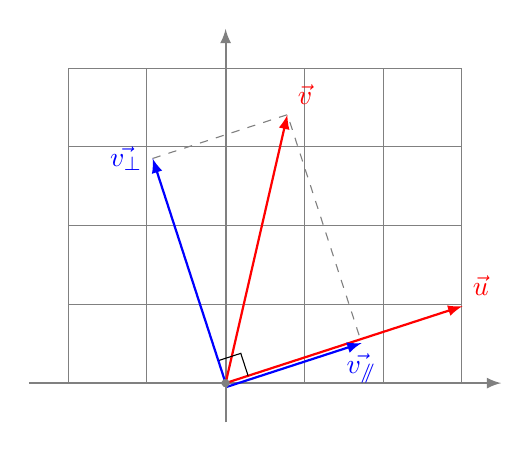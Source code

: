 ﻿\begin{tikzpicture}
     \draw[thin, gray] (-2,0) grid ++(5,4) ;

      \draw[->,>=latex,thick, gray] (-2.5,0)--(3.5,0);% node[below,black] {$x$};
      \draw[->,>=latex,thick, gray] (0,-0.5)--(0,4.5); % node[right,black] {$y$};
\begin{scope}[rotate=18]
  \def\x{1.8};
  \def\y{3};

   \draw[->,>=latex,thick, red] (0,0)--({sqrt(10)},0) node[above right] {$\vec u$};
   \draw[->,>=latex,thick, red] (0,0)--(\x,\y) node[above right] {$\vec v$};

  \draw (0.3,0) -- ++(0,0.3) -- ++(-0.3,0);

  \draw[gray,dashed] (0,\y) -- (\x,\y) -- (\x,0);

   \draw[->,>=latex,thick, blue] (0,-0.05)--++(\x,0) node[below] {$\vec{v_{/\!\!/}}$};
   \draw[->,>=latex,thick, blue] (0,0)--++(0,\y) node[left] {$\vec{v_\perp}$};

   \fill[gray] (0,0) circle (1.5pt);
\end{scope}
\end{tikzpicture}
